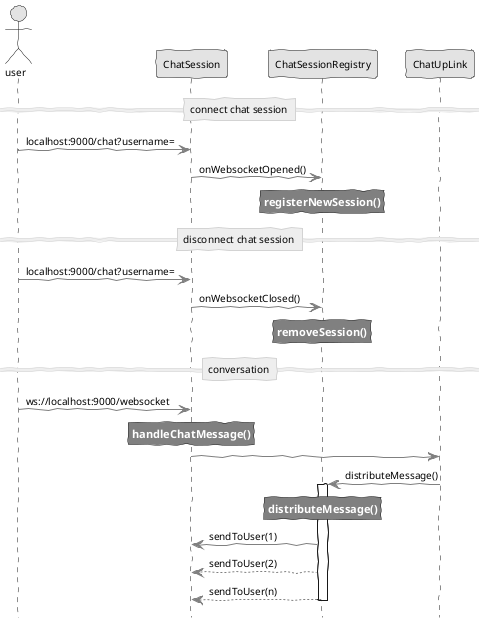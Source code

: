 @startuml
skinparam handwritten true
skinparam monochrome true
skinparam ArrowColor gray
skinparam DefaultFontSize 10
skinparam Note {
    FontName Arial
    FontStyle bold
    FontSize 11
    FontColor white
    BackGroundColor gray
}
skinparam Sequence {
    DividerFontStyle normal
    DividerBorderThickness 1
    DividerBorderColor lightgray
}

hide footbox
actor user

==connect chat session==
user -> ChatSession: localhost:9000/chat?username=
ChatSession -> ChatSessionRegistry: onWebsocketOpened()
rnote over ChatSessionRegistry: registerNewSession()

==disconnect chat session==
user -> ChatSession: localhost:9000/chat?username=
ChatSession -> ChatSessionRegistry: onWebsocketClosed()
rnote over ChatSessionRegistry: removeSession()

==conversation==
user -> ChatSession: ws://localhost:9000/websocket
rnote over ChatSession: handleChatMessage()
ChatSession -> ChatUpLink
ChatUpLink -> ChatSessionRegistry: distributeMessage()
activate ChatSessionRegistry
rnote over ChatSessionRegistry: distributeMessage()
ChatSession <- ChatSessionRegistry: sendToUser(1)
ChatSession <-- ChatSessionRegistry: sendToUser(2)
ChatSession <-- ChatSessionRegistry: sendToUser(n)
deactivate ChatSessionRegistry

@enduml